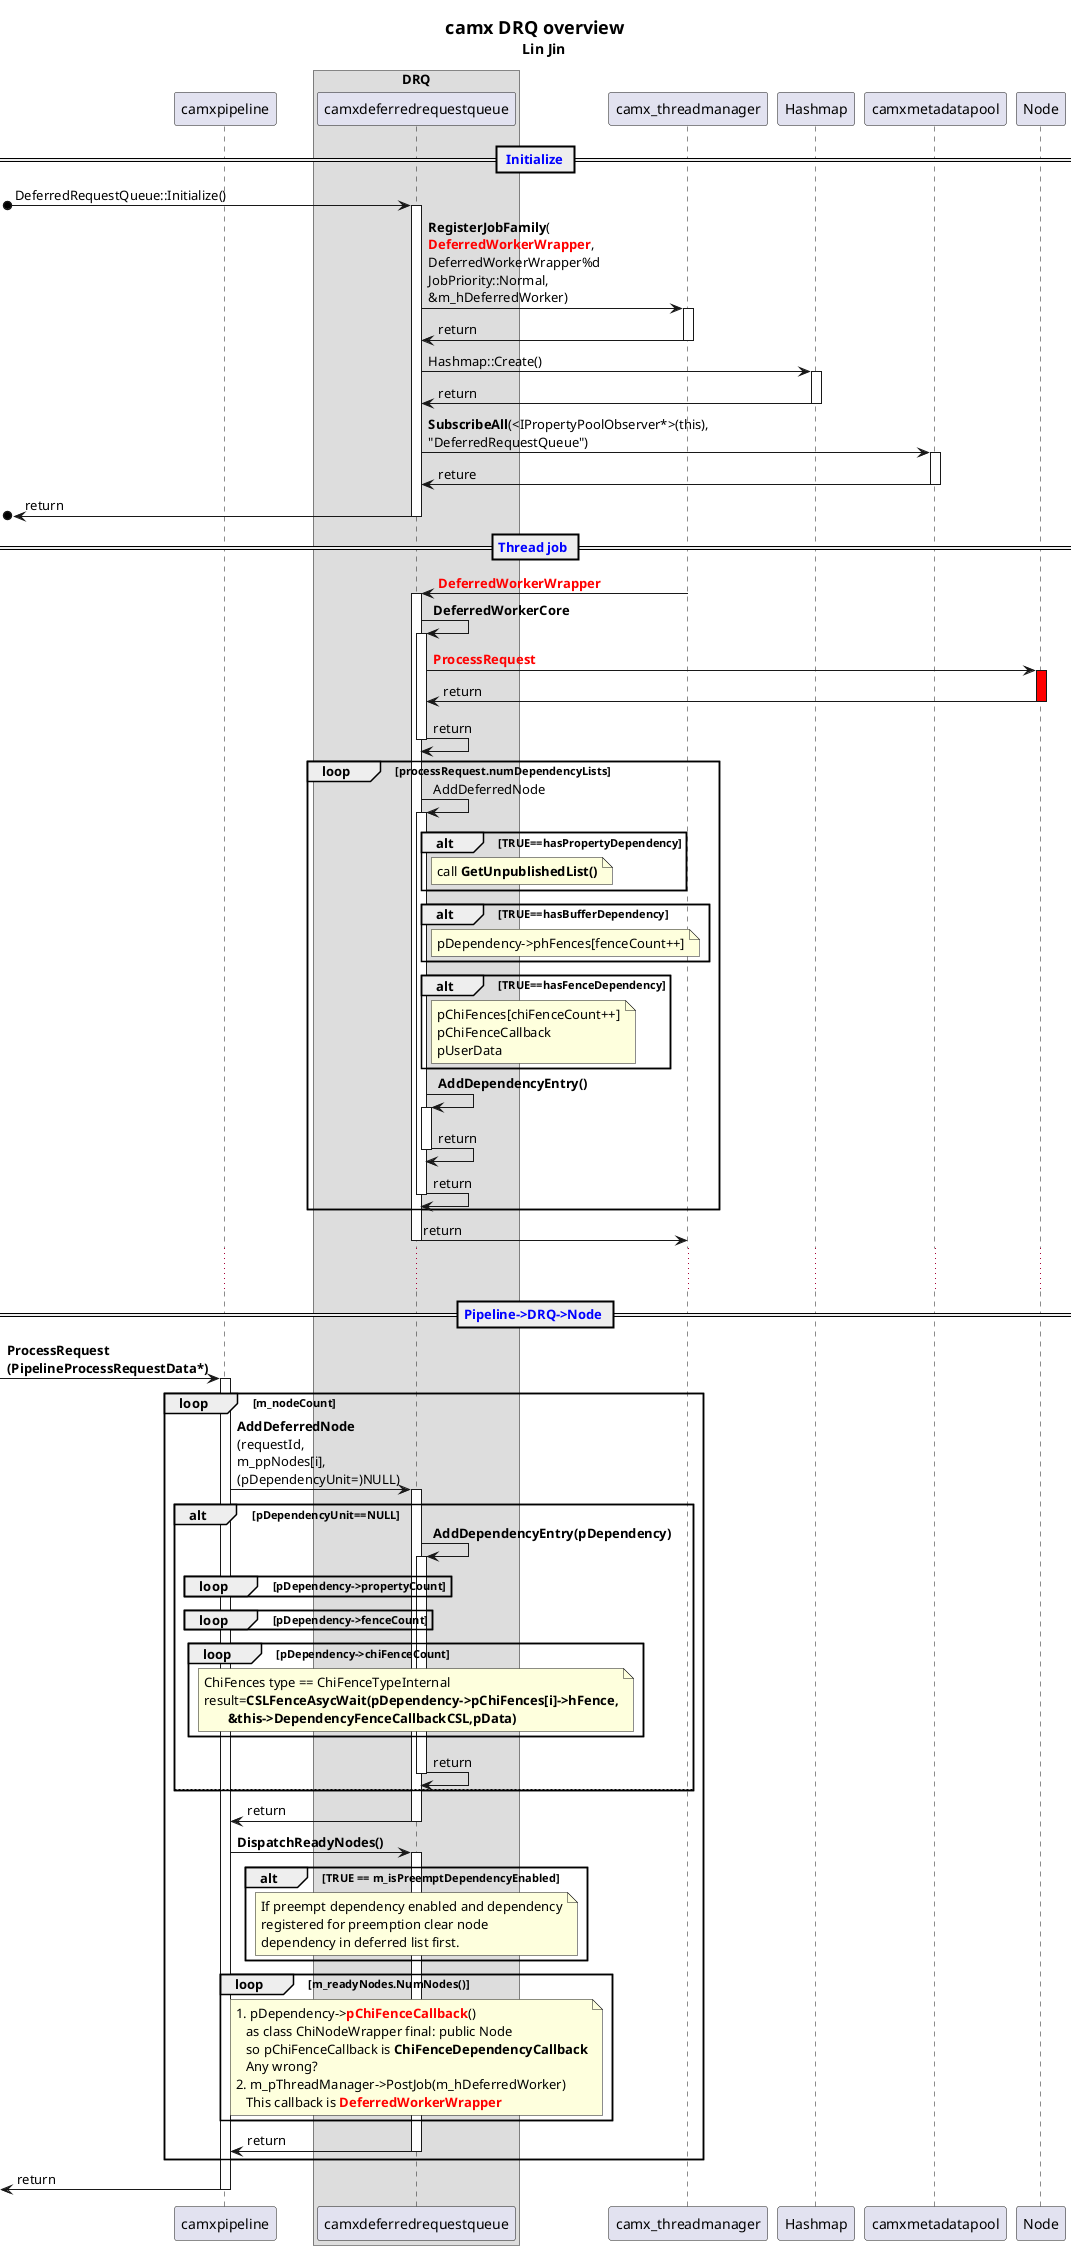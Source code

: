 @startuml
title <size:18>camx DRQ overview</size>\n     Lin Jin


participant camxpipeline
box "DRQ"
participant camxdeferredrequestqueue as camx_drq
end box
participant camx_threadmanager
participant Hashmap
participant camxmetadatapool as camx_metapool
participant Node

== <color:blue> Initialize </color>==
[o->camx_drq: DeferredRequestQueue::Initialize()
activate camx_drq
  camx_drq->camx_threadmanager: **RegisterJobFamily**(\n<color:red>**DeferredWorkerWrapper**</color>,\nDeferredWorkerWrapper%d\nJobPriority::Normal,\n&m_hDeferredWorker)
  activate camx_threadmanager
  camx_threadmanager->camx_drq: return
  deactivate camx_threadmanager

  camx_drq->Hashmap: Hashmap::Create()
  activate Hashmap
  Hashmap->camx_drq: return
  deactivate Hashmap

  camx_drq->camx_metapool: **SubscribeAll**(<IPropertyPoolObserver*>(this),\n"DeferredRequestQueue")
  activate camx_metapool
  camx_metapool->camx_drq: reture
  deactivate camx_metapool
[o<-camx_drq: return
deactivate camx_drq

== <color:blue>Thread job </color>==
camx_threadmanager->camx_drq: <color:red>**DeferredWorkerWrapper**</color>
activate camx_drq
  camx_drq->camx_drq: **DeferredWorkerCore**
  activate camx_drq
    camx_drq->Node: <color:red>**ProcessRequest**</color>
    activate Node #Red
    Node->camx_drq: return
    deactivate Node
  camx_drq->camx_drq: return
  deactivate camx_drq

  loop processRequest.numDependencyLists
    camx_drq->camx_drq: AddDeferredNode
    activate camx_drq
      alt **TRUE==hasPropertyDependency**
        note right camx_drq
          call **GetUnpublishedList()**
        end note
      end
      alt **TRUE==hasBufferDependency**
        note right camx_drq
          pDependency->phFences[fenceCount++]
        end note
      end
      alt **TRUE==hasFenceDependency**
        note right camx_drq
          pChiFences[chiFenceCount++]
          pChiFenceCallback
          pUserData
        end note
      end
      camx_drq->camx_drq: **AddDependencyEntry()**
      activate camx_drq
      camx_drq->camx_drq: return
      deactivate camx_drq
    camx_drq->camx_drq: return
    deactivate camx_drq
  end loop

camx_drq->camx_threadmanager: return
deactivate camx_drq

... ...
== <color:blue>Pipeline->DRQ->Node </color>==
[->camxpipeline: **ProcessRequest**\n**(PipelineProcessRequestData*)**
activate camxpipeline
  loop **m_nodeCount**
    camxpipeline->camx_drq: **AddDeferredNode**\n(requestId,\nm_ppNodes[i],\n(pDependencyUnit=)NULL)
    activate camx_drq

      alt pDependencyUnit==NULL
        camx_drq->camx_drq: **AddDependencyEntry(pDependency)**
        activate camx_drq
          loop pDependency->propertyCount
          end loop

          loop pDependency->fenceCount
          end loop

          loop pDependency->chiFenceCount
            note over camx_drq
              ChiFences type == ChiFenceTypeInternal
              result=**CSLFenceAsycWait(pDependency->pChiFences[i]->hFence,**
                     **&this->DependencyFenceCallbackCSL,pData)**
            end note
          end loop
        camx_drq->camx_drq: return
        deactivate camx_drq
      else

      end

    camx_drq->camxpipeline: return
    deactivate camx_drq

    camxpipeline->camx_drq: **DispatchReadyNodes()**
    activate camx_drq
      alt **TRUE == m_isPreemptDependencyEnabled**
        note over camx_drq
          If preempt dependency enabled and dependency
          registered for preemption clear node
          dependency in deferred list first.
        end note
      end
      loop m_readyNodes.NumNodes()
        note over camx_drq
          1. pDependency-><color:red>**pChiFenceCallback**</color>()
             as class ChiNodeWrapper final: public Node
             so pChiFenceCallback is **ChiFenceDependencyCallback**
             Any wrong?
          2. m_pThreadManager->PostJob(m_hDeferredWorker)
             This callback is <color:red>**DeferredWorkerWrapper**</color>
        end note
      end loop
    camx_drq->camxpipeline: return
    deactivate camx_drq
  end loop
[<-camxpipeline: return
deactivate camxpipeline
@enduml
